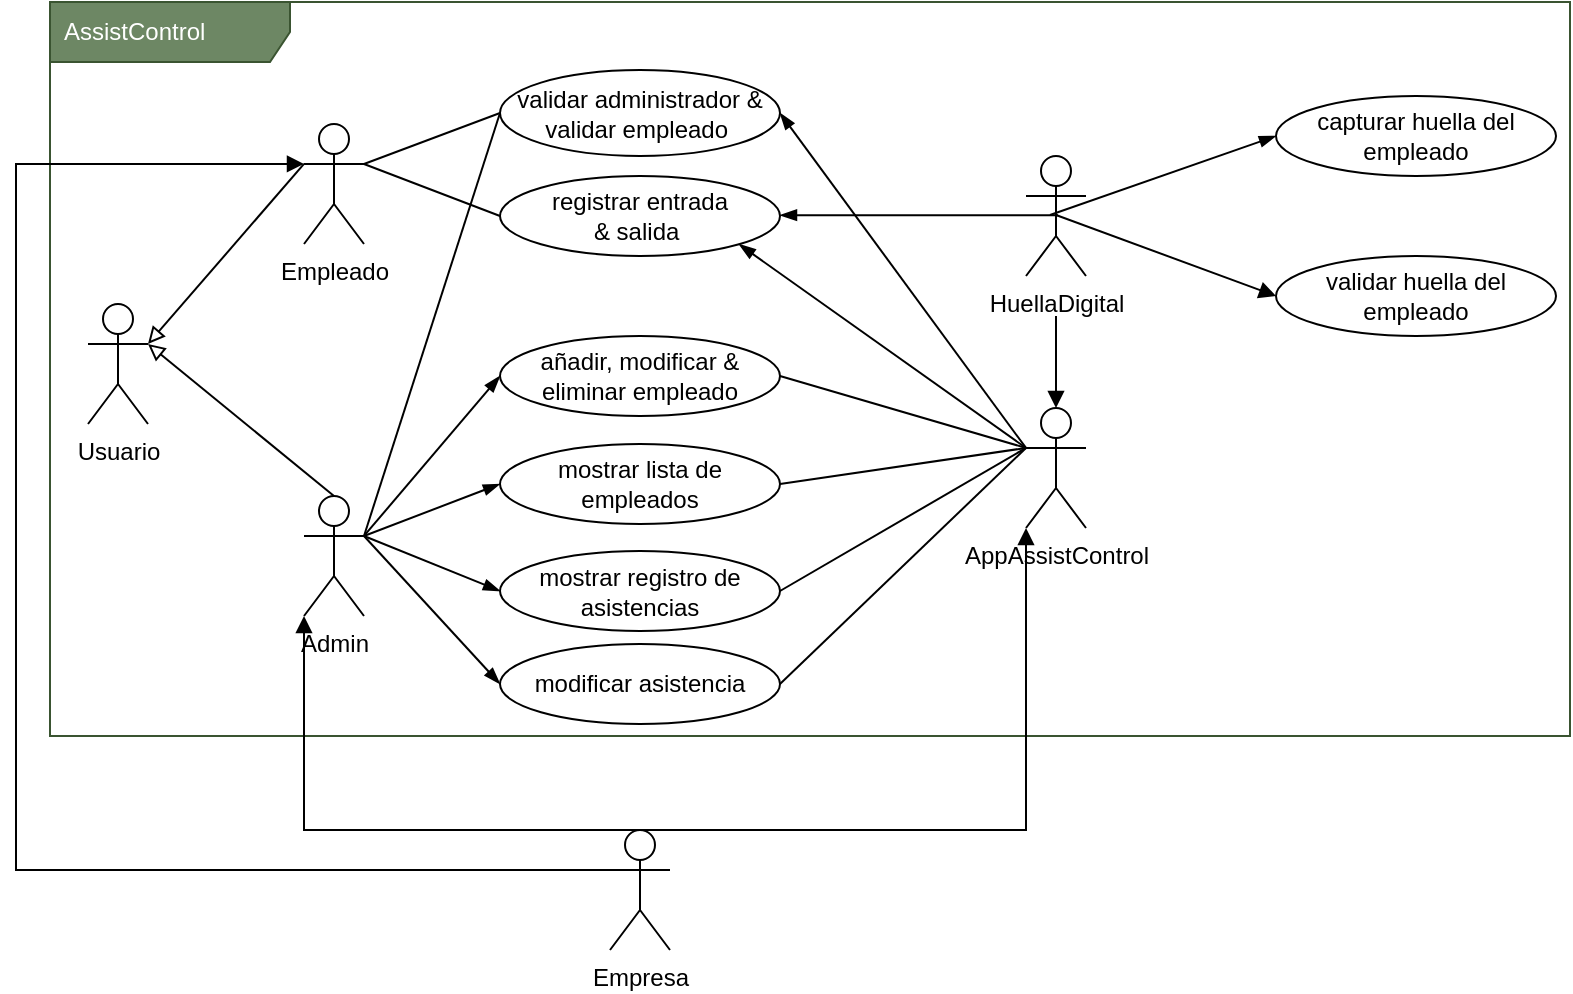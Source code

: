 <mxfile><diagram id="l5ZbUCuqMXHMmysPCELi" name="Página-1"><mxGraphModel dx="884" dy="513" grid="1" gridSize="10" guides="1" tooltips="1" connect="1" arrows="1" fold="1" page="1" pageScale="1" pageWidth="1169" pageHeight="827" background="#FFFFFF" math="0" shadow="0"><root><mxCell id="0"/><mxCell id="1" parent="0"/><mxCell id="32" value="AssistControl" style="shape=umlFrame;whiteSpace=wrap;html=1;width=120;height=30;boundedLbl=1;verticalAlign=middle;align=left;spacingLeft=5;strokeColor=#3A5431;fontColor=#ffffff;fillColor=#6d8764;" parent="1" vertex="1"><mxGeometry x="277" y="233" width="760" height="367" as="geometry"/></mxCell><mxCell id="6" value="&lt;font color=&quot;#000000&quot;&gt;Empleado&lt;/font&gt;" style="shape=umlActor;verticalLabelPosition=bottom;verticalAlign=top;html=1;strokeColor=#000000;fillColor=none;" parent="1" vertex="1"><mxGeometry x="404" y="294" width="30" height="60" as="geometry"/></mxCell><mxCell id="7" value="&lt;font color=&quot;#000000&quot;&gt;Admin&lt;/font&gt;" style="shape=umlActor;verticalLabelPosition=bottom;verticalAlign=top;html=1;strokeColor=#000000;fillColor=none;" parent="1" vertex="1"><mxGeometry x="404" y="480" width="30" height="60" as="geometry"/></mxCell><mxCell id="11" value="" style="html=1;verticalAlign=bottom;labelBackgroundColor=none;endArrow=block;endFill=0;strokeColor=#000000;fontColor=#000000;exitX=0.5;exitY=0;exitDx=0;exitDy=0;exitPerimeter=0;entryX=1;entryY=0.333;entryDx=0;entryDy=0;entryPerimeter=0;" parent="1" source="7" target="43" edge="1"><mxGeometry width="160" relative="1" as="geometry"><mxPoint x="354.0" y="480" as="sourcePoint"/><mxPoint x="384" y="390" as="targetPoint"/></mxGeometry></mxCell><mxCell id="13" value="registrar entrada &lt;br&gt;&amp;amp; salida&amp;nbsp;" style="ellipse;whiteSpace=wrap;html=1;strokeColor=#000000;fontColor=#000000;fillColor=none;" parent="1" vertex="1"><mxGeometry x="502" y="320" width="140" height="40" as="geometry"/></mxCell><mxCell id="14" value="añadir, modificar &amp;amp; eliminar empleado" style="ellipse;whiteSpace=wrap;html=1;strokeColor=#000000;fontColor=#000000;fillColor=none;" parent="1" vertex="1"><mxGeometry x="502" y="400" width="140" height="40" as="geometry"/></mxCell><mxCell id="15" value="mostrar lista de empleados" style="ellipse;whiteSpace=wrap;html=1;strokeColor=#000000;fontColor=#000000;fillColor=none;" parent="1" vertex="1"><mxGeometry x="502" y="454" width="140" height="40" as="geometry"/></mxCell><mxCell id="16" value="mostrar registro de asistencias" style="ellipse;whiteSpace=wrap;html=1;strokeColor=#000000;fontColor=#000000;fillColor=none;" parent="1" vertex="1"><mxGeometry x="502" y="507.5" width="140" height="40" as="geometry"/></mxCell><mxCell id="17" value="modificar asistencia" style="ellipse;whiteSpace=wrap;html=1;strokeColor=#000000;fontColor=#000000;fillColor=none;" parent="1" vertex="1"><mxGeometry x="502" y="554" width="140" height="40" as="geometry"/></mxCell><mxCell id="19" value="" style="endArrow=none;html=1;rounded=0;align=center;verticalAlign=top;endFill=0;labelBackgroundColor=none;endSize=6;startArrow=none;startFill=0;strokeColor=#000000;fontColor=#000000;entryX=0;entryY=0.5;entryDx=0;entryDy=0;exitX=1;exitY=0.333;exitDx=0;exitDy=0;exitPerimeter=0;" parent="1" source="6" target="13" edge="1"><mxGeometry relative="1" as="geometry"><mxPoint x="363" y="340" as="sourcePoint"/><mxPoint x="524" y="339.58" as="targetPoint"/></mxGeometry></mxCell><mxCell id="20" value="" style="endArrow=blockThin;html=1;rounded=0;align=center;verticalAlign=top;endFill=1;labelBackgroundColor=none;endSize=6;startArrow=none;startFill=0;strokeColor=#000000;fontColor=#000000;entryX=0;entryY=0.5;entryDx=0;entryDy=0;exitX=1;exitY=0.333;exitDx=0;exitDy=0;exitPerimeter=0;" parent="1" source="7" target="14" edge="1"><mxGeometry relative="1" as="geometry"><mxPoint x="373.0" y="350" as="sourcePoint"/><mxPoint x="512" y="350" as="targetPoint"/></mxGeometry></mxCell><mxCell id="21" value="" style="endArrow=blockThin;html=1;rounded=0;align=center;verticalAlign=top;endFill=1;labelBackgroundColor=none;endSize=6;startArrow=none;startFill=0;strokeColor=#000000;fontColor=#000000;entryX=0;entryY=0.5;entryDx=0;entryDy=0;exitX=1;exitY=0.333;exitDx=0;exitDy=0;exitPerimeter=0;" parent="1" source="7" target="15" edge="1"><mxGeometry relative="1" as="geometry"><mxPoint x="444.0" y="510" as="sourcePoint"/><mxPoint x="512" y="430" as="targetPoint"/></mxGeometry></mxCell><mxCell id="22" value="" style="endArrow=blockThin;html=1;rounded=0;align=center;verticalAlign=top;endFill=1;labelBackgroundColor=none;endSize=6;startArrow=none;startFill=0;strokeColor=#000000;fontColor=#000000;entryX=0;entryY=0.5;entryDx=0;entryDy=0;exitX=1;exitY=0.333;exitDx=0;exitDy=0;exitPerimeter=0;" parent="1" source="7" target="16" edge="1"><mxGeometry relative="1" as="geometry"><mxPoint x="454.0" y="520" as="sourcePoint"/><mxPoint x="522" y="440" as="targetPoint"/></mxGeometry></mxCell><mxCell id="23" value="" style="endArrow=blockThin;html=1;rounded=0;align=center;verticalAlign=top;endFill=1;labelBackgroundColor=none;endSize=6;startArrow=none;startFill=0;strokeColor=#000000;fontColor=#000000;entryX=0;entryY=0.5;entryDx=0;entryDy=0;exitX=1;exitY=0.333;exitDx=0;exitDy=0;exitPerimeter=0;" parent="1" source="7" target="17" edge="1"><mxGeometry relative="1" as="geometry"><mxPoint x="464.0" y="530" as="sourcePoint"/><mxPoint x="532" y="450" as="targetPoint"/></mxGeometry></mxCell><mxCell id="24" value="AppAssistControl" style="shape=umlActor;verticalLabelPosition=bottom;verticalAlign=top;html=1;strokeColor=#000000;fontColor=#000000;fillColor=none;" parent="1" vertex="1"><mxGeometry x="765" y="436" width="30" height="60" as="geometry"/></mxCell><mxCell id="25" value="HuellaDigital" style="shape=umlActor;verticalLabelPosition=bottom;verticalAlign=top;html=1;strokeColor=#000000;fontColor=#000000;fillColor=none;" parent="1" vertex="1"><mxGeometry x="765" y="310" width="30" height="60" as="geometry"/></mxCell><mxCell id="26" value="" style="endArrow=none;html=1;rounded=0;align=center;verticalAlign=top;endFill=0;labelBackgroundColor=none;endSize=6;startArrow=blockThin;startFill=1;strokeColor=#000000;fontColor=#000000;entryX=0;entryY=0.5;entryDx=0;entryDy=0;exitX=0.5;exitY=0.5;exitDx=0;exitDy=0;exitPerimeter=0;" parent="1" edge="1"><mxGeometry relative="1" as="geometry"><mxPoint x="642.0" y="339.58" as="sourcePoint"/><mxPoint x="781" y="339.58" as="targetPoint"/></mxGeometry></mxCell><mxCell id="27" value="" style="endArrow=blockThin;html=1;rounded=0;align=center;verticalAlign=top;endFill=1;labelBackgroundColor=none;endSize=6;startArrow=none;startFill=0;strokeColor=#000000;fontColor=#000000;entryX=1;entryY=1;entryDx=0;entryDy=0;exitX=0;exitY=0.333;exitDx=0;exitDy=0;exitPerimeter=0;" parent="1" source="24" target="13" edge="1"><mxGeometry relative="1" as="geometry"><mxPoint x="642.0" y="490" as="sourcePoint"/><mxPoint x="710" y="410" as="targetPoint"/></mxGeometry></mxCell><mxCell id="28" value="" style="endArrow=none;html=1;rounded=0;align=center;verticalAlign=top;endFill=0;labelBackgroundColor=none;endSize=6;startArrow=none;startFill=0;strokeColor=#000000;fontColor=#000000;entryX=1;entryY=0.5;entryDx=0;entryDy=0;exitX=0;exitY=0.333;exitDx=0;exitDy=0;exitPerimeter=0;" parent="1" source="24" target="14" edge="1"><mxGeometry relative="1" as="geometry"><mxPoint x="654.0" y="540" as="sourcePoint"/><mxPoint x="722" y="460" as="targetPoint"/></mxGeometry></mxCell><mxCell id="29" value="" style="endArrow=none;html=1;rounded=0;align=center;verticalAlign=top;endFill=0;labelBackgroundColor=none;endSize=6;startArrow=none;startFill=0;strokeColor=#000000;fontColor=#000000;entryX=1;entryY=0.5;entryDx=0;entryDy=0;exitX=0;exitY=0.333;exitDx=0;exitDy=0;exitPerimeter=0;" parent="1" source="24" target="15" edge="1"><mxGeometry relative="1" as="geometry"><mxPoint x="464" y="530" as="sourcePoint"/><mxPoint x="532" y="450" as="targetPoint"/></mxGeometry></mxCell><mxCell id="30" value="" style="endArrow=none;html=1;rounded=0;align=center;verticalAlign=top;endFill=0;labelBackgroundColor=none;endSize=6;startArrow=none;startFill=0;strokeColor=#000000;fontColor=#000000;entryX=1;entryY=0.5;entryDx=0;entryDy=0;exitX=0;exitY=0.333;exitDx=0;exitDy=0;exitPerimeter=0;" parent="1" source="24" target="16" edge="1"><mxGeometry relative="1" as="geometry"><mxPoint x="775" y="496" as="sourcePoint"/><mxPoint x="652" y="484.0" as="targetPoint"/></mxGeometry></mxCell><mxCell id="31" value="" style="endArrow=none;html=1;rounded=0;align=center;verticalAlign=top;endFill=0;labelBackgroundColor=none;endSize=6;startArrow=none;startFill=0;strokeColor=#000000;fontColor=#000000;entryX=1;entryY=0.5;entryDx=0;entryDy=0;exitX=0;exitY=0.333;exitDx=0;exitDy=0;exitPerimeter=0;" parent="1" source="24" target="17" edge="1"><mxGeometry relative="1" as="geometry"><mxPoint x="785" y="506" as="sourcePoint"/><mxPoint x="662" y="494.0" as="targetPoint"/></mxGeometry></mxCell><mxCell id="33" value="validar administrador &amp;amp; validar empleado&amp;nbsp;" style="ellipse;whiteSpace=wrap;html=1;strokeColor=#000000;fontColor=#000000;fillColor=none;" parent="1" vertex="1"><mxGeometry x="502" y="267" width="140" height="43" as="geometry"/></mxCell><mxCell id="35" value="" style="endArrow=none;html=1;rounded=0;align=center;verticalAlign=top;endFill=0;labelBackgroundColor=none;endSize=6;startArrow=none;startFill=0;strokeColor=#000000;fontColor=#000000;entryX=0;entryY=0.5;entryDx=0;entryDy=0;exitX=1;exitY=0.333;exitDx=0;exitDy=0;exitPerimeter=0;" parent="1" source="6" target="33" edge="1"><mxGeometry relative="1" as="geometry"><mxPoint x="363" y="340" as="sourcePoint"/><mxPoint x="512" y="350" as="targetPoint"/></mxGeometry></mxCell><mxCell id="36" value="" style="endArrow=blockThin;html=1;rounded=0;align=center;verticalAlign=top;endFill=1;labelBackgroundColor=none;endSize=6;startArrow=none;startFill=0;strokeColor=#000000;fontColor=#000000;entryX=1;entryY=0.5;entryDx=0;entryDy=0;exitX=0;exitY=0.333;exitDx=0;exitDy=0;exitPerimeter=0;" parent="1" source="24" target="33" edge="1"><mxGeometry relative="1" as="geometry"><mxPoint x="759" y="417" as="sourcePoint"/><mxPoint x="652" y="350" as="targetPoint"/></mxGeometry></mxCell><mxCell id="37" value="" style="endArrow=blockThin;html=1;rounded=0;align=center;verticalAlign=top;endFill=1;labelBackgroundColor=none;endSize=6;startArrow=none;startFill=0;strokeColor=#000000;fontColor=#000000;entryX=0;entryY=0.5;entryDx=0;entryDy=0;exitX=0.5;exitY=0.5;exitDx=0;exitDy=0;exitPerimeter=0;" parent="1" target="39" edge="1"><mxGeometry relative="1" as="geometry"><mxPoint x="777" y="339.5" as="sourcePoint"/><mxPoint x="916" y="339.5" as="targetPoint"/></mxGeometry></mxCell><mxCell id="38" value="" style="endArrow=block;html=1;rounded=0;align=center;verticalAlign=top;endFill=1;labelBackgroundColor=none;endSize=6;startArrow=none;startFill=0;strokeColor=#000000;fontColor=#000000;entryX=0;entryY=0.5;entryDx=0;entryDy=0;exitX=0.5;exitY=0.5;exitDx=0;exitDy=0;exitPerimeter=0;" parent="1" target="40" edge="1"><mxGeometry relative="1" as="geometry"><mxPoint x="780" y="339.5" as="sourcePoint"/><mxPoint x="919" y="339.5" as="targetPoint"/></mxGeometry></mxCell><mxCell id="39" value="capturar huella del empleado" style="ellipse;whiteSpace=wrap;html=1;strokeColor=#000000;fontColor=#000000;fillColor=none;" parent="1" vertex="1"><mxGeometry x="890" y="280" width="140" height="40" as="geometry"/></mxCell><mxCell id="40" value="validar huella del empleado" style="ellipse;whiteSpace=wrap;html=1;strokeColor=#000000;fontColor=#000000;fillColor=none;" parent="1" vertex="1"><mxGeometry x="890" y="360" width="140" height="40" as="geometry"/></mxCell><mxCell id="42" value="" style="endArrow=block;html=1;rounded=0;align=center;verticalAlign=top;endFill=1;labelBackgroundColor=none;endSize=6;startArrow=none;startFill=0;strokeColor=#000000;fontColor=#000000;entryX=0.5;entryY=0;entryDx=0;entryDy=0;exitX=0.5;exitY=0.5;exitDx=0;exitDy=0;exitPerimeter=0;entryPerimeter=0;" parent="1" target="24" edge="1"><mxGeometry relative="1" as="geometry"><mxPoint x="780" y="390" as="sourcePoint"/><mxPoint x="890" y="430.5" as="targetPoint"/></mxGeometry></mxCell><mxCell id="43" value="&lt;font color=&quot;#000000&quot;&gt;Usuario&lt;/font&gt;" style="shape=umlActor;verticalLabelPosition=bottom;verticalAlign=top;html=1;strokeColor=#000000;fillColor=none;" parent="1" vertex="1"><mxGeometry x="296" y="384" width="30" height="60" as="geometry"/></mxCell><mxCell id="45" value="" style="html=1;verticalAlign=bottom;labelBackgroundColor=none;endArrow=block;endFill=0;strokeColor=#000000;fontColor=#000000;exitX=0;exitY=0.333;exitDx=0;exitDy=0;exitPerimeter=0;entryX=1;entryY=0.333;entryDx=0;entryDy=0;entryPerimeter=0;" parent="1" source="6" target="43" edge="1"><mxGeometry width="160" relative="1" as="geometry"><mxPoint x="226" y="350" as="sourcePoint"/><mxPoint x="191" y="260" as="targetPoint"/></mxGeometry></mxCell><mxCell id="46" value="" style="endArrow=none;html=1;rounded=0;align=center;verticalAlign=top;endFill=0;labelBackgroundColor=none;endSize=6;startArrow=none;startFill=0;strokeColor=#000000;fontColor=#000000;entryX=0;entryY=0.5;entryDx=0;entryDy=0;exitX=1;exitY=0.333;exitDx=0;exitDy=0;exitPerimeter=0;" parent="1" source="7" target="33" edge="1"><mxGeometry relative="1" as="geometry"><mxPoint x="188" y="519.25" as="sourcePoint"/><mxPoint x="256" y="500.75" as="targetPoint"/></mxGeometry></mxCell><mxCell id="47" value="Empresa" style="shape=umlActor;verticalLabelPosition=bottom;verticalAlign=top;html=1;strokeColor=#000000;fontColor=#000000;fillColor=none;" parent="1" vertex="1"><mxGeometry x="557" y="647" width="30" height="60" as="geometry"/></mxCell><mxCell id="50" value="" style="endArrow=block;html=1;rounded=0;align=center;verticalAlign=top;endFill=1;labelBackgroundColor=none;endSize=6;startArrow=none;startFill=0;strokeColor=#000000;fontColor=#000000;exitX=0.5;exitY=0;exitDx=0;exitDy=0;exitPerimeter=0;entryX=0;entryY=1;entryDx=0;entryDy=0;entryPerimeter=0;" parent="1" source="47" target="24" edge="1"><mxGeometry relative="1" as="geometry"><mxPoint x="645" y="617" as="sourcePoint"/><mxPoint x="755.0" y="657.5" as="targetPoint"/><Array as="points"><mxPoint x="765" y="647"/></Array></mxGeometry></mxCell><mxCell id="51" value="" style="endArrow=block;html=1;rounded=0;align=center;verticalAlign=top;endFill=1;labelBackgroundColor=none;endSize=6;startArrow=none;startFill=0;strokeColor=#000000;fontColor=#000000;exitX=0.5;exitY=0;exitDx=0;exitDy=0;exitPerimeter=0;entryX=0;entryY=1;entryDx=0;entryDy=0;entryPerimeter=0;" parent="1" source="47" target="7" edge="1"><mxGeometry relative="1" as="geometry"><mxPoint x="582" y="657" as="sourcePoint"/><mxPoint x="400" y="550" as="targetPoint"/><Array as="points"><mxPoint x="404" y="647"/></Array></mxGeometry></mxCell><mxCell id="52" value="" style="endArrow=block;html=1;rounded=0;align=center;verticalAlign=top;endFill=1;labelBackgroundColor=none;endSize=6;startArrow=none;startFill=0;strokeColor=#000000;fontColor=#000000;exitX=0.5;exitY=0;exitDx=0;exitDy=0;exitPerimeter=0;entryX=0;entryY=0.333;entryDx=0;entryDy=0;entryPerimeter=0;" parent="1" target="6" edge="1"><mxGeometry relative="1" as="geometry"><mxPoint x="557" y="667" as="sourcePoint"/><mxPoint x="389" y="560" as="targetPoint"/><Array as="points"><mxPoint x="260" y="667"/><mxPoint x="260" y="314"/></Array></mxGeometry></mxCell></root></mxGraphModel></diagram></mxfile>